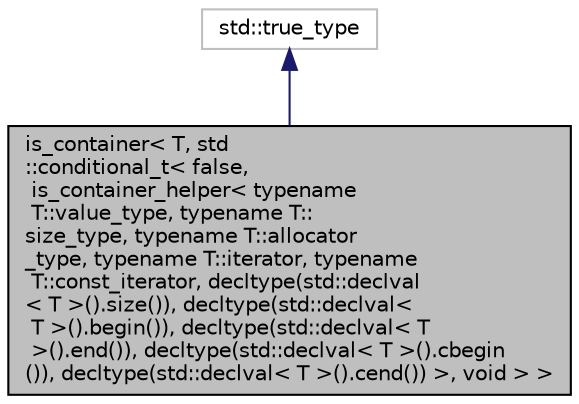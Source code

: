 digraph "is_container&lt; T, std::conditional_t&lt; false, is_container_helper&lt; typename T::value_type, typename T::size_type, typename T::allocator_type, typename T::iterator, typename T::const_iterator, decltype(std::declval&lt; T &gt;().size()), decltype(std::declval&lt; T &gt;().begin()), decltype(std::declval&lt; T &gt;().end()), decltype(std::declval&lt; T &gt;().cbegin()), decltype(std::declval&lt; T &gt;().cend()) &gt;, void &gt; &gt;"
{
 // LATEX_PDF_SIZE
  edge [fontname="Helvetica",fontsize="10",labelfontname="Helvetica",labelfontsize="10"];
  node [fontname="Helvetica",fontsize="10",shape=record];
  Node1 [label="is_container\< T, std\l::conditional_t\< false,\l is_container_helper\< typename\l T::value_type, typename T::\lsize_type, typename T::allocator\l_type, typename T::iterator, typename\l T::const_iterator, decltype(std::declval\l\< T \>().size()), decltype(std::declval\<\l T \>().begin()), decltype(std::declval\< T\l \>().end()), decltype(std::declval\< T \>().cbegin\l()), decltype(std::declval\< T \>().cend()) \>, void \> \>",height=0.2,width=0.4,color="black", fillcolor="grey75", style="filled", fontcolor="black",tooltip=" "];
  Node2 -> Node1 [dir="back",color="midnightblue",fontsize="10",style="solid",fontname="Helvetica"];
  Node2 [label="std::true_type",height=0.2,width=0.4,color="grey75", fillcolor="white", style="filled",tooltip=" "];
}
